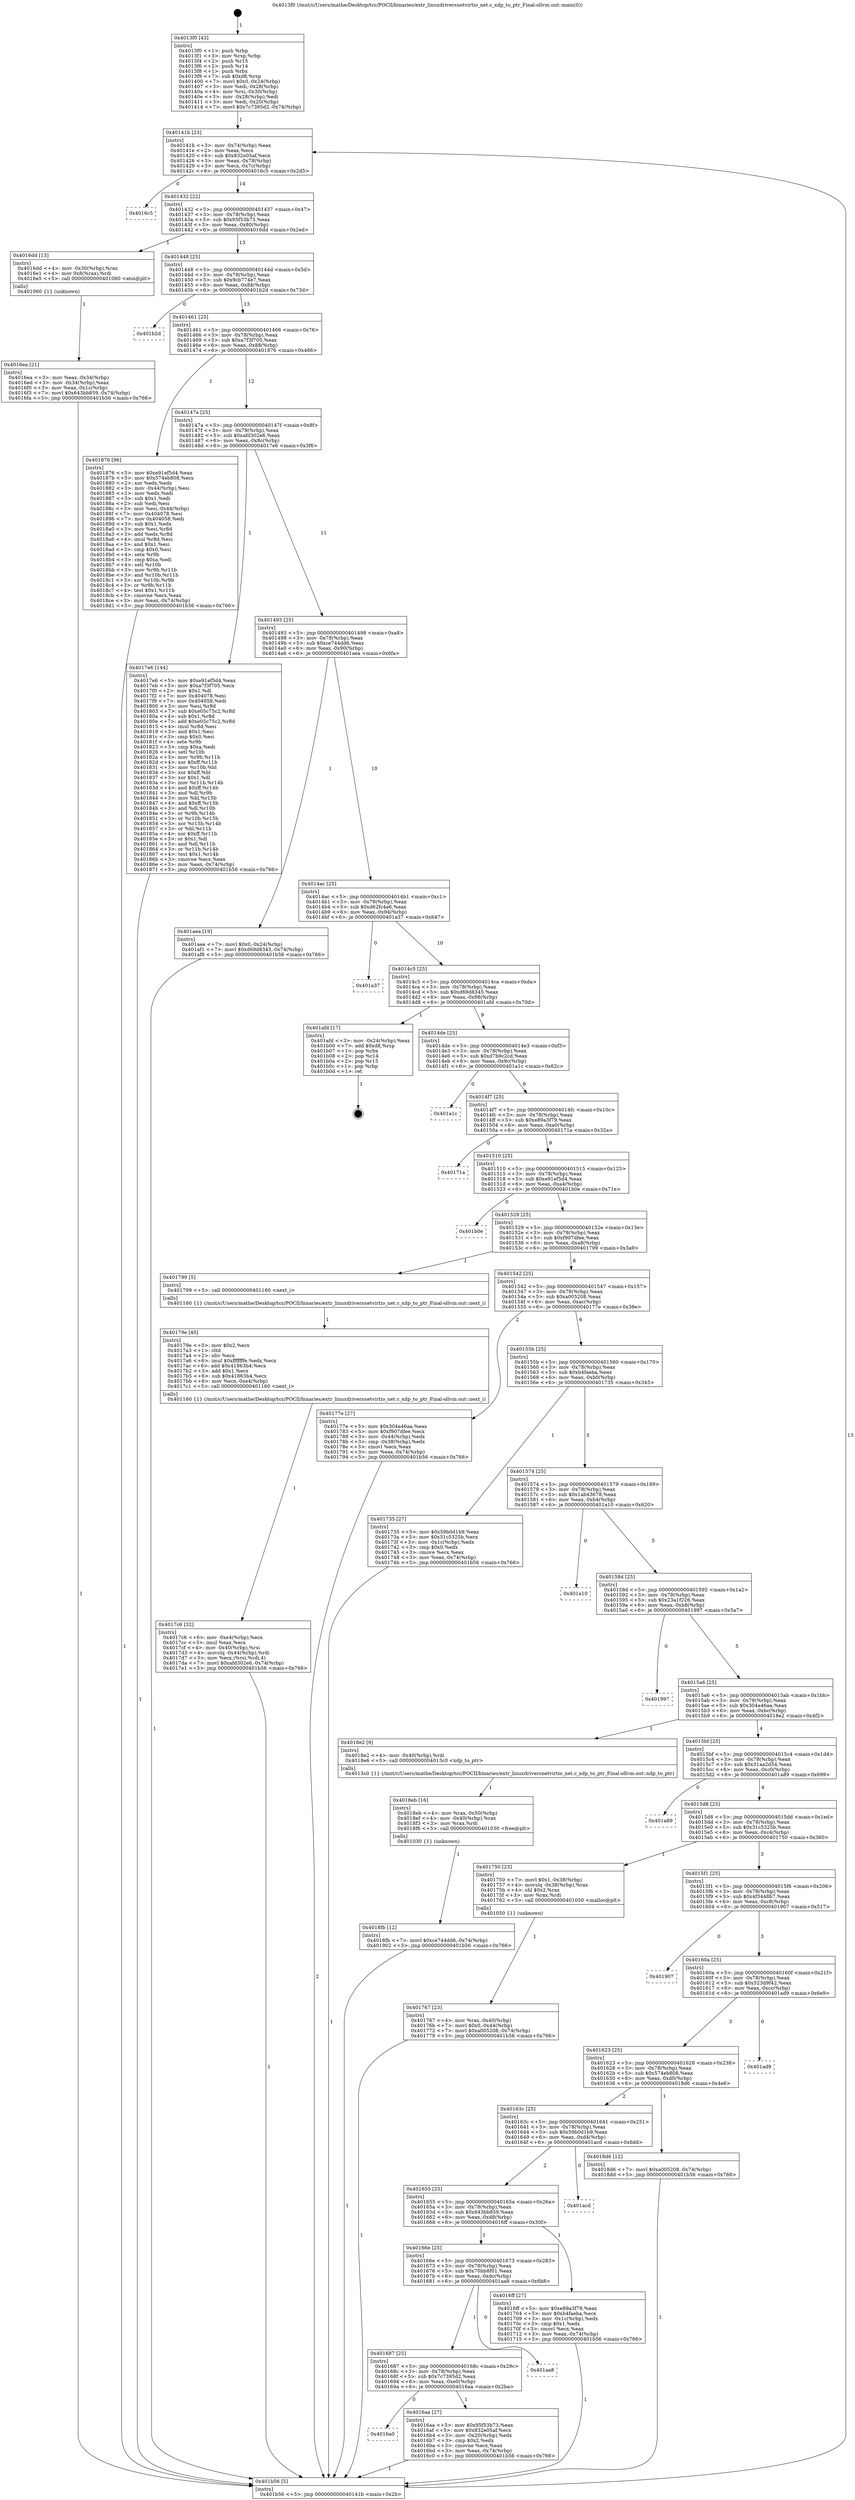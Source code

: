 digraph "0x4013f0" {
  label = "0x4013f0 (/mnt/c/Users/mathe/Desktop/tcc/POCII/binaries/extr_linuxdriversnetvirtio_net.c_xdp_to_ptr_Final-ollvm.out::main(0))"
  labelloc = "t"
  node[shape=record]

  Entry [label="",width=0.3,height=0.3,shape=circle,fillcolor=black,style=filled]
  "0x40141b" [label="{
     0x40141b [23]\l
     | [instrs]\l
     &nbsp;&nbsp;0x40141b \<+3\>: mov -0x74(%rbp),%eax\l
     &nbsp;&nbsp;0x40141e \<+2\>: mov %eax,%ecx\l
     &nbsp;&nbsp;0x401420 \<+6\>: sub $0x832e05af,%ecx\l
     &nbsp;&nbsp;0x401426 \<+3\>: mov %eax,-0x78(%rbp)\l
     &nbsp;&nbsp;0x401429 \<+3\>: mov %ecx,-0x7c(%rbp)\l
     &nbsp;&nbsp;0x40142c \<+6\>: je 00000000004016c5 \<main+0x2d5\>\l
  }"]
  "0x4016c5" [label="{
     0x4016c5\l
  }", style=dashed]
  "0x401432" [label="{
     0x401432 [22]\l
     | [instrs]\l
     &nbsp;&nbsp;0x401432 \<+5\>: jmp 0000000000401437 \<main+0x47\>\l
     &nbsp;&nbsp;0x401437 \<+3\>: mov -0x78(%rbp),%eax\l
     &nbsp;&nbsp;0x40143a \<+5\>: sub $0x95f53b73,%eax\l
     &nbsp;&nbsp;0x40143f \<+3\>: mov %eax,-0x80(%rbp)\l
     &nbsp;&nbsp;0x401442 \<+6\>: je 00000000004016dd \<main+0x2ed\>\l
  }"]
  Exit [label="",width=0.3,height=0.3,shape=circle,fillcolor=black,style=filled,peripheries=2]
  "0x4016dd" [label="{
     0x4016dd [13]\l
     | [instrs]\l
     &nbsp;&nbsp;0x4016dd \<+4\>: mov -0x30(%rbp),%rax\l
     &nbsp;&nbsp;0x4016e1 \<+4\>: mov 0x8(%rax),%rdi\l
     &nbsp;&nbsp;0x4016e5 \<+5\>: call 0000000000401060 \<atoi@plt\>\l
     | [calls]\l
     &nbsp;&nbsp;0x401060 \{1\} (unknown)\l
  }"]
  "0x401448" [label="{
     0x401448 [25]\l
     | [instrs]\l
     &nbsp;&nbsp;0x401448 \<+5\>: jmp 000000000040144d \<main+0x5d\>\l
     &nbsp;&nbsp;0x40144d \<+3\>: mov -0x78(%rbp),%eax\l
     &nbsp;&nbsp;0x401450 \<+5\>: sub $0x9cb774e7,%eax\l
     &nbsp;&nbsp;0x401455 \<+6\>: mov %eax,-0x84(%rbp)\l
     &nbsp;&nbsp;0x40145b \<+6\>: je 0000000000401b2d \<main+0x73d\>\l
  }"]
  "0x4018fb" [label="{
     0x4018fb [12]\l
     | [instrs]\l
     &nbsp;&nbsp;0x4018fb \<+7\>: movl $0xce744dd6,-0x74(%rbp)\l
     &nbsp;&nbsp;0x401902 \<+5\>: jmp 0000000000401b56 \<main+0x766\>\l
  }"]
  "0x401b2d" [label="{
     0x401b2d\l
  }", style=dashed]
  "0x401461" [label="{
     0x401461 [25]\l
     | [instrs]\l
     &nbsp;&nbsp;0x401461 \<+5\>: jmp 0000000000401466 \<main+0x76\>\l
     &nbsp;&nbsp;0x401466 \<+3\>: mov -0x78(%rbp),%eax\l
     &nbsp;&nbsp;0x401469 \<+5\>: sub $0xa7f3f705,%eax\l
     &nbsp;&nbsp;0x40146e \<+6\>: mov %eax,-0x88(%rbp)\l
     &nbsp;&nbsp;0x401474 \<+6\>: je 0000000000401876 \<main+0x486\>\l
  }"]
  "0x4018eb" [label="{
     0x4018eb [16]\l
     | [instrs]\l
     &nbsp;&nbsp;0x4018eb \<+4\>: mov %rax,-0x50(%rbp)\l
     &nbsp;&nbsp;0x4018ef \<+4\>: mov -0x40(%rbp),%rax\l
     &nbsp;&nbsp;0x4018f3 \<+3\>: mov %rax,%rdi\l
     &nbsp;&nbsp;0x4018f6 \<+5\>: call 0000000000401030 \<free@plt\>\l
     | [calls]\l
     &nbsp;&nbsp;0x401030 \{1\} (unknown)\l
  }"]
  "0x401876" [label="{
     0x401876 [96]\l
     | [instrs]\l
     &nbsp;&nbsp;0x401876 \<+5\>: mov $0xe91ef5d4,%eax\l
     &nbsp;&nbsp;0x40187b \<+5\>: mov $0x574eb808,%ecx\l
     &nbsp;&nbsp;0x401880 \<+2\>: xor %edx,%edx\l
     &nbsp;&nbsp;0x401882 \<+3\>: mov -0x44(%rbp),%esi\l
     &nbsp;&nbsp;0x401885 \<+2\>: mov %edx,%edi\l
     &nbsp;&nbsp;0x401887 \<+3\>: sub $0x1,%edi\l
     &nbsp;&nbsp;0x40188a \<+2\>: sub %edi,%esi\l
     &nbsp;&nbsp;0x40188c \<+3\>: mov %esi,-0x44(%rbp)\l
     &nbsp;&nbsp;0x40188f \<+7\>: mov 0x404078,%esi\l
     &nbsp;&nbsp;0x401896 \<+7\>: mov 0x404058,%edi\l
     &nbsp;&nbsp;0x40189d \<+3\>: sub $0x1,%edx\l
     &nbsp;&nbsp;0x4018a0 \<+3\>: mov %esi,%r8d\l
     &nbsp;&nbsp;0x4018a3 \<+3\>: add %edx,%r8d\l
     &nbsp;&nbsp;0x4018a6 \<+4\>: imul %r8d,%esi\l
     &nbsp;&nbsp;0x4018aa \<+3\>: and $0x1,%esi\l
     &nbsp;&nbsp;0x4018ad \<+3\>: cmp $0x0,%esi\l
     &nbsp;&nbsp;0x4018b0 \<+4\>: sete %r9b\l
     &nbsp;&nbsp;0x4018b4 \<+3\>: cmp $0xa,%edi\l
     &nbsp;&nbsp;0x4018b7 \<+4\>: setl %r10b\l
     &nbsp;&nbsp;0x4018bb \<+3\>: mov %r9b,%r11b\l
     &nbsp;&nbsp;0x4018be \<+3\>: and %r10b,%r11b\l
     &nbsp;&nbsp;0x4018c1 \<+3\>: xor %r10b,%r9b\l
     &nbsp;&nbsp;0x4018c4 \<+3\>: or %r9b,%r11b\l
     &nbsp;&nbsp;0x4018c7 \<+4\>: test $0x1,%r11b\l
     &nbsp;&nbsp;0x4018cb \<+3\>: cmovne %ecx,%eax\l
     &nbsp;&nbsp;0x4018ce \<+3\>: mov %eax,-0x74(%rbp)\l
     &nbsp;&nbsp;0x4018d1 \<+5\>: jmp 0000000000401b56 \<main+0x766\>\l
  }"]
  "0x40147a" [label="{
     0x40147a [25]\l
     | [instrs]\l
     &nbsp;&nbsp;0x40147a \<+5\>: jmp 000000000040147f \<main+0x8f\>\l
     &nbsp;&nbsp;0x40147f \<+3\>: mov -0x78(%rbp),%eax\l
     &nbsp;&nbsp;0x401482 \<+5\>: sub $0xafd302e6,%eax\l
     &nbsp;&nbsp;0x401487 \<+6\>: mov %eax,-0x8c(%rbp)\l
     &nbsp;&nbsp;0x40148d \<+6\>: je 00000000004017e6 \<main+0x3f6\>\l
  }"]
  "0x4017c6" [label="{
     0x4017c6 [32]\l
     | [instrs]\l
     &nbsp;&nbsp;0x4017c6 \<+6\>: mov -0xe4(%rbp),%ecx\l
     &nbsp;&nbsp;0x4017cc \<+3\>: imul %eax,%ecx\l
     &nbsp;&nbsp;0x4017cf \<+4\>: mov -0x40(%rbp),%rsi\l
     &nbsp;&nbsp;0x4017d3 \<+4\>: movslq -0x44(%rbp),%rdi\l
     &nbsp;&nbsp;0x4017d7 \<+3\>: mov %ecx,(%rsi,%rdi,4)\l
     &nbsp;&nbsp;0x4017da \<+7\>: movl $0xafd302e6,-0x74(%rbp)\l
     &nbsp;&nbsp;0x4017e1 \<+5\>: jmp 0000000000401b56 \<main+0x766\>\l
  }"]
  "0x4017e6" [label="{
     0x4017e6 [144]\l
     | [instrs]\l
     &nbsp;&nbsp;0x4017e6 \<+5\>: mov $0xe91ef5d4,%eax\l
     &nbsp;&nbsp;0x4017eb \<+5\>: mov $0xa7f3f705,%ecx\l
     &nbsp;&nbsp;0x4017f0 \<+2\>: mov $0x1,%dl\l
     &nbsp;&nbsp;0x4017f2 \<+7\>: mov 0x404078,%esi\l
     &nbsp;&nbsp;0x4017f9 \<+7\>: mov 0x404058,%edi\l
     &nbsp;&nbsp;0x401800 \<+3\>: mov %esi,%r8d\l
     &nbsp;&nbsp;0x401803 \<+7\>: sub $0xe05c75c2,%r8d\l
     &nbsp;&nbsp;0x40180a \<+4\>: sub $0x1,%r8d\l
     &nbsp;&nbsp;0x40180e \<+7\>: add $0xe05c75c2,%r8d\l
     &nbsp;&nbsp;0x401815 \<+4\>: imul %r8d,%esi\l
     &nbsp;&nbsp;0x401819 \<+3\>: and $0x1,%esi\l
     &nbsp;&nbsp;0x40181c \<+3\>: cmp $0x0,%esi\l
     &nbsp;&nbsp;0x40181f \<+4\>: sete %r9b\l
     &nbsp;&nbsp;0x401823 \<+3\>: cmp $0xa,%edi\l
     &nbsp;&nbsp;0x401826 \<+4\>: setl %r10b\l
     &nbsp;&nbsp;0x40182a \<+3\>: mov %r9b,%r11b\l
     &nbsp;&nbsp;0x40182d \<+4\>: xor $0xff,%r11b\l
     &nbsp;&nbsp;0x401831 \<+3\>: mov %r10b,%bl\l
     &nbsp;&nbsp;0x401834 \<+3\>: xor $0xff,%bl\l
     &nbsp;&nbsp;0x401837 \<+3\>: xor $0x1,%dl\l
     &nbsp;&nbsp;0x40183a \<+3\>: mov %r11b,%r14b\l
     &nbsp;&nbsp;0x40183d \<+4\>: and $0xff,%r14b\l
     &nbsp;&nbsp;0x401841 \<+3\>: and %dl,%r9b\l
     &nbsp;&nbsp;0x401844 \<+3\>: mov %bl,%r15b\l
     &nbsp;&nbsp;0x401847 \<+4\>: and $0xff,%r15b\l
     &nbsp;&nbsp;0x40184b \<+3\>: and %dl,%r10b\l
     &nbsp;&nbsp;0x40184e \<+3\>: or %r9b,%r14b\l
     &nbsp;&nbsp;0x401851 \<+3\>: or %r10b,%r15b\l
     &nbsp;&nbsp;0x401854 \<+3\>: xor %r15b,%r14b\l
     &nbsp;&nbsp;0x401857 \<+3\>: or %bl,%r11b\l
     &nbsp;&nbsp;0x40185a \<+4\>: xor $0xff,%r11b\l
     &nbsp;&nbsp;0x40185e \<+3\>: or $0x1,%dl\l
     &nbsp;&nbsp;0x401861 \<+3\>: and %dl,%r11b\l
     &nbsp;&nbsp;0x401864 \<+3\>: or %r11b,%r14b\l
     &nbsp;&nbsp;0x401867 \<+4\>: test $0x1,%r14b\l
     &nbsp;&nbsp;0x40186b \<+3\>: cmovne %ecx,%eax\l
     &nbsp;&nbsp;0x40186e \<+3\>: mov %eax,-0x74(%rbp)\l
     &nbsp;&nbsp;0x401871 \<+5\>: jmp 0000000000401b56 \<main+0x766\>\l
  }"]
  "0x401493" [label="{
     0x401493 [25]\l
     | [instrs]\l
     &nbsp;&nbsp;0x401493 \<+5\>: jmp 0000000000401498 \<main+0xa8\>\l
     &nbsp;&nbsp;0x401498 \<+3\>: mov -0x78(%rbp),%eax\l
     &nbsp;&nbsp;0x40149b \<+5\>: sub $0xce744dd6,%eax\l
     &nbsp;&nbsp;0x4014a0 \<+6\>: mov %eax,-0x90(%rbp)\l
     &nbsp;&nbsp;0x4014a6 \<+6\>: je 0000000000401aea \<main+0x6fa\>\l
  }"]
  "0x40179e" [label="{
     0x40179e [40]\l
     | [instrs]\l
     &nbsp;&nbsp;0x40179e \<+5\>: mov $0x2,%ecx\l
     &nbsp;&nbsp;0x4017a3 \<+1\>: cltd\l
     &nbsp;&nbsp;0x4017a4 \<+2\>: idiv %ecx\l
     &nbsp;&nbsp;0x4017a6 \<+6\>: imul $0xfffffffe,%edx,%ecx\l
     &nbsp;&nbsp;0x4017ac \<+6\>: add $0x41863b4,%ecx\l
     &nbsp;&nbsp;0x4017b2 \<+3\>: add $0x1,%ecx\l
     &nbsp;&nbsp;0x4017b5 \<+6\>: sub $0x41863b4,%ecx\l
     &nbsp;&nbsp;0x4017bb \<+6\>: mov %ecx,-0xe4(%rbp)\l
     &nbsp;&nbsp;0x4017c1 \<+5\>: call 0000000000401160 \<next_i\>\l
     | [calls]\l
     &nbsp;&nbsp;0x401160 \{1\} (/mnt/c/Users/mathe/Desktop/tcc/POCII/binaries/extr_linuxdriversnetvirtio_net.c_xdp_to_ptr_Final-ollvm.out::next_i)\l
  }"]
  "0x401aea" [label="{
     0x401aea [19]\l
     | [instrs]\l
     &nbsp;&nbsp;0x401aea \<+7\>: movl $0x0,-0x24(%rbp)\l
     &nbsp;&nbsp;0x401af1 \<+7\>: movl $0xd69d8345,-0x74(%rbp)\l
     &nbsp;&nbsp;0x401af8 \<+5\>: jmp 0000000000401b56 \<main+0x766\>\l
  }"]
  "0x4014ac" [label="{
     0x4014ac [25]\l
     | [instrs]\l
     &nbsp;&nbsp;0x4014ac \<+5\>: jmp 00000000004014b1 \<main+0xc1\>\l
     &nbsp;&nbsp;0x4014b1 \<+3\>: mov -0x78(%rbp),%eax\l
     &nbsp;&nbsp;0x4014b4 \<+5\>: sub $0xd62fc4a6,%eax\l
     &nbsp;&nbsp;0x4014b9 \<+6\>: mov %eax,-0x94(%rbp)\l
     &nbsp;&nbsp;0x4014bf \<+6\>: je 0000000000401a37 \<main+0x647\>\l
  }"]
  "0x401767" [label="{
     0x401767 [23]\l
     | [instrs]\l
     &nbsp;&nbsp;0x401767 \<+4\>: mov %rax,-0x40(%rbp)\l
     &nbsp;&nbsp;0x40176b \<+7\>: movl $0x0,-0x44(%rbp)\l
     &nbsp;&nbsp;0x401772 \<+7\>: movl $0xa005208,-0x74(%rbp)\l
     &nbsp;&nbsp;0x401779 \<+5\>: jmp 0000000000401b56 \<main+0x766\>\l
  }"]
  "0x401a37" [label="{
     0x401a37\l
  }", style=dashed]
  "0x4014c5" [label="{
     0x4014c5 [25]\l
     | [instrs]\l
     &nbsp;&nbsp;0x4014c5 \<+5\>: jmp 00000000004014ca \<main+0xda\>\l
     &nbsp;&nbsp;0x4014ca \<+3\>: mov -0x78(%rbp),%eax\l
     &nbsp;&nbsp;0x4014cd \<+5\>: sub $0xd69d8345,%eax\l
     &nbsp;&nbsp;0x4014d2 \<+6\>: mov %eax,-0x98(%rbp)\l
     &nbsp;&nbsp;0x4014d8 \<+6\>: je 0000000000401afd \<main+0x70d\>\l
  }"]
  "0x4016ea" [label="{
     0x4016ea [21]\l
     | [instrs]\l
     &nbsp;&nbsp;0x4016ea \<+3\>: mov %eax,-0x34(%rbp)\l
     &nbsp;&nbsp;0x4016ed \<+3\>: mov -0x34(%rbp),%eax\l
     &nbsp;&nbsp;0x4016f0 \<+3\>: mov %eax,-0x1c(%rbp)\l
     &nbsp;&nbsp;0x4016f3 \<+7\>: movl $0x643bb859,-0x74(%rbp)\l
     &nbsp;&nbsp;0x4016fa \<+5\>: jmp 0000000000401b56 \<main+0x766\>\l
  }"]
  "0x401afd" [label="{
     0x401afd [17]\l
     | [instrs]\l
     &nbsp;&nbsp;0x401afd \<+3\>: mov -0x24(%rbp),%eax\l
     &nbsp;&nbsp;0x401b00 \<+7\>: add $0xd8,%rsp\l
     &nbsp;&nbsp;0x401b07 \<+1\>: pop %rbx\l
     &nbsp;&nbsp;0x401b08 \<+2\>: pop %r14\l
     &nbsp;&nbsp;0x401b0a \<+2\>: pop %r15\l
     &nbsp;&nbsp;0x401b0c \<+1\>: pop %rbp\l
     &nbsp;&nbsp;0x401b0d \<+1\>: ret\l
  }"]
  "0x4014de" [label="{
     0x4014de [25]\l
     | [instrs]\l
     &nbsp;&nbsp;0x4014de \<+5\>: jmp 00000000004014e3 \<main+0xf3\>\l
     &nbsp;&nbsp;0x4014e3 \<+3\>: mov -0x78(%rbp),%eax\l
     &nbsp;&nbsp;0x4014e6 \<+5\>: sub $0xd7b9c2cd,%eax\l
     &nbsp;&nbsp;0x4014eb \<+6\>: mov %eax,-0x9c(%rbp)\l
     &nbsp;&nbsp;0x4014f1 \<+6\>: je 0000000000401a1c \<main+0x62c\>\l
  }"]
  "0x4013f0" [label="{
     0x4013f0 [43]\l
     | [instrs]\l
     &nbsp;&nbsp;0x4013f0 \<+1\>: push %rbp\l
     &nbsp;&nbsp;0x4013f1 \<+3\>: mov %rsp,%rbp\l
     &nbsp;&nbsp;0x4013f4 \<+2\>: push %r15\l
     &nbsp;&nbsp;0x4013f6 \<+2\>: push %r14\l
     &nbsp;&nbsp;0x4013f8 \<+1\>: push %rbx\l
     &nbsp;&nbsp;0x4013f9 \<+7\>: sub $0xd8,%rsp\l
     &nbsp;&nbsp;0x401400 \<+7\>: movl $0x0,-0x24(%rbp)\l
     &nbsp;&nbsp;0x401407 \<+3\>: mov %edi,-0x28(%rbp)\l
     &nbsp;&nbsp;0x40140a \<+4\>: mov %rsi,-0x30(%rbp)\l
     &nbsp;&nbsp;0x40140e \<+3\>: mov -0x28(%rbp),%edi\l
     &nbsp;&nbsp;0x401411 \<+3\>: mov %edi,-0x20(%rbp)\l
     &nbsp;&nbsp;0x401414 \<+7\>: movl $0x7c7395d2,-0x74(%rbp)\l
  }"]
  "0x401a1c" [label="{
     0x401a1c\l
  }", style=dashed]
  "0x4014f7" [label="{
     0x4014f7 [25]\l
     | [instrs]\l
     &nbsp;&nbsp;0x4014f7 \<+5\>: jmp 00000000004014fc \<main+0x10c\>\l
     &nbsp;&nbsp;0x4014fc \<+3\>: mov -0x78(%rbp),%eax\l
     &nbsp;&nbsp;0x4014ff \<+5\>: sub $0xe89a3f79,%eax\l
     &nbsp;&nbsp;0x401504 \<+6\>: mov %eax,-0xa0(%rbp)\l
     &nbsp;&nbsp;0x40150a \<+6\>: je 000000000040171a \<main+0x32a\>\l
  }"]
  "0x401b56" [label="{
     0x401b56 [5]\l
     | [instrs]\l
     &nbsp;&nbsp;0x401b56 \<+5\>: jmp 000000000040141b \<main+0x2b\>\l
  }"]
  "0x40171a" [label="{
     0x40171a\l
  }", style=dashed]
  "0x401510" [label="{
     0x401510 [25]\l
     | [instrs]\l
     &nbsp;&nbsp;0x401510 \<+5\>: jmp 0000000000401515 \<main+0x125\>\l
     &nbsp;&nbsp;0x401515 \<+3\>: mov -0x78(%rbp),%eax\l
     &nbsp;&nbsp;0x401518 \<+5\>: sub $0xe91ef5d4,%eax\l
     &nbsp;&nbsp;0x40151d \<+6\>: mov %eax,-0xa4(%rbp)\l
     &nbsp;&nbsp;0x401523 \<+6\>: je 0000000000401b0e \<main+0x71e\>\l
  }"]
  "0x4016a0" [label="{
     0x4016a0\l
  }", style=dashed]
  "0x401b0e" [label="{
     0x401b0e\l
  }", style=dashed]
  "0x401529" [label="{
     0x401529 [25]\l
     | [instrs]\l
     &nbsp;&nbsp;0x401529 \<+5\>: jmp 000000000040152e \<main+0x13e\>\l
     &nbsp;&nbsp;0x40152e \<+3\>: mov -0x78(%rbp),%eax\l
     &nbsp;&nbsp;0x401531 \<+5\>: sub $0xf907dfee,%eax\l
     &nbsp;&nbsp;0x401536 \<+6\>: mov %eax,-0xa8(%rbp)\l
     &nbsp;&nbsp;0x40153c \<+6\>: je 0000000000401799 \<main+0x3a9\>\l
  }"]
  "0x4016aa" [label="{
     0x4016aa [27]\l
     | [instrs]\l
     &nbsp;&nbsp;0x4016aa \<+5\>: mov $0x95f53b73,%eax\l
     &nbsp;&nbsp;0x4016af \<+5\>: mov $0x832e05af,%ecx\l
     &nbsp;&nbsp;0x4016b4 \<+3\>: mov -0x20(%rbp),%edx\l
     &nbsp;&nbsp;0x4016b7 \<+3\>: cmp $0x2,%edx\l
     &nbsp;&nbsp;0x4016ba \<+3\>: cmovne %ecx,%eax\l
     &nbsp;&nbsp;0x4016bd \<+3\>: mov %eax,-0x74(%rbp)\l
     &nbsp;&nbsp;0x4016c0 \<+5\>: jmp 0000000000401b56 \<main+0x766\>\l
  }"]
  "0x401799" [label="{
     0x401799 [5]\l
     | [instrs]\l
     &nbsp;&nbsp;0x401799 \<+5\>: call 0000000000401160 \<next_i\>\l
     | [calls]\l
     &nbsp;&nbsp;0x401160 \{1\} (/mnt/c/Users/mathe/Desktop/tcc/POCII/binaries/extr_linuxdriversnetvirtio_net.c_xdp_to_ptr_Final-ollvm.out::next_i)\l
  }"]
  "0x401542" [label="{
     0x401542 [25]\l
     | [instrs]\l
     &nbsp;&nbsp;0x401542 \<+5\>: jmp 0000000000401547 \<main+0x157\>\l
     &nbsp;&nbsp;0x401547 \<+3\>: mov -0x78(%rbp),%eax\l
     &nbsp;&nbsp;0x40154a \<+5\>: sub $0xa005208,%eax\l
     &nbsp;&nbsp;0x40154f \<+6\>: mov %eax,-0xac(%rbp)\l
     &nbsp;&nbsp;0x401555 \<+6\>: je 000000000040177e \<main+0x38e\>\l
  }"]
  "0x401687" [label="{
     0x401687 [25]\l
     | [instrs]\l
     &nbsp;&nbsp;0x401687 \<+5\>: jmp 000000000040168c \<main+0x29c\>\l
     &nbsp;&nbsp;0x40168c \<+3\>: mov -0x78(%rbp),%eax\l
     &nbsp;&nbsp;0x40168f \<+5\>: sub $0x7c7395d2,%eax\l
     &nbsp;&nbsp;0x401694 \<+6\>: mov %eax,-0xe0(%rbp)\l
     &nbsp;&nbsp;0x40169a \<+6\>: je 00000000004016aa \<main+0x2ba\>\l
  }"]
  "0x40177e" [label="{
     0x40177e [27]\l
     | [instrs]\l
     &nbsp;&nbsp;0x40177e \<+5\>: mov $0x304a46aa,%eax\l
     &nbsp;&nbsp;0x401783 \<+5\>: mov $0xf907dfee,%ecx\l
     &nbsp;&nbsp;0x401788 \<+3\>: mov -0x44(%rbp),%edx\l
     &nbsp;&nbsp;0x40178b \<+3\>: cmp -0x38(%rbp),%edx\l
     &nbsp;&nbsp;0x40178e \<+3\>: cmovl %ecx,%eax\l
     &nbsp;&nbsp;0x401791 \<+3\>: mov %eax,-0x74(%rbp)\l
     &nbsp;&nbsp;0x401794 \<+5\>: jmp 0000000000401b56 \<main+0x766\>\l
  }"]
  "0x40155b" [label="{
     0x40155b [25]\l
     | [instrs]\l
     &nbsp;&nbsp;0x40155b \<+5\>: jmp 0000000000401560 \<main+0x170\>\l
     &nbsp;&nbsp;0x401560 \<+3\>: mov -0x78(%rbp),%eax\l
     &nbsp;&nbsp;0x401563 \<+5\>: sub $0xb4faeba,%eax\l
     &nbsp;&nbsp;0x401568 \<+6\>: mov %eax,-0xb0(%rbp)\l
     &nbsp;&nbsp;0x40156e \<+6\>: je 0000000000401735 \<main+0x345\>\l
  }"]
  "0x401aa8" [label="{
     0x401aa8\l
  }", style=dashed]
  "0x401735" [label="{
     0x401735 [27]\l
     | [instrs]\l
     &nbsp;&nbsp;0x401735 \<+5\>: mov $0x59b0d1b9,%eax\l
     &nbsp;&nbsp;0x40173a \<+5\>: mov $0x31c5325b,%ecx\l
     &nbsp;&nbsp;0x40173f \<+3\>: mov -0x1c(%rbp),%edx\l
     &nbsp;&nbsp;0x401742 \<+3\>: cmp $0x0,%edx\l
     &nbsp;&nbsp;0x401745 \<+3\>: cmove %ecx,%eax\l
     &nbsp;&nbsp;0x401748 \<+3\>: mov %eax,-0x74(%rbp)\l
     &nbsp;&nbsp;0x40174b \<+5\>: jmp 0000000000401b56 \<main+0x766\>\l
  }"]
  "0x401574" [label="{
     0x401574 [25]\l
     | [instrs]\l
     &nbsp;&nbsp;0x401574 \<+5\>: jmp 0000000000401579 \<main+0x189\>\l
     &nbsp;&nbsp;0x401579 \<+3\>: mov -0x78(%rbp),%eax\l
     &nbsp;&nbsp;0x40157c \<+5\>: sub $0x1ab43678,%eax\l
     &nbsp;&nbsp;0x401581 \<+6\>: mov %eax,-0xb4(%rbp)\l
     &nbsp;&nbsp;0x401587 \<+6\>: je 0000000000401a10 \<main+0x620\>\l
  }"]
  "0x40166e" [label="{
     0x40166e [25]\l
     | [instrs]\l
     &nbsp;&nbsp;0x40166e \<+5\>: jmp 0000000000401673 \<main+0x283\>\l
     &nbsp;&nbsp;0x401673 \<+3\>: mov -0x78(%rbp),%eax\l
     &nbsp;&nbsp;0x401676 \<+5\>: sub $0x70bb8f01,%eax\l
     &nbsp;&nbsp;0x40167b \<+6\>: mov %eax,-0xdc(%rbp)\l
     &nbsp;&nbsp;0x401681 \<+6\>: je 0000000000401aa8 \<main+0x6b8\>\l
  }"]
  "0x401a10" [label="{
     0x401a10\l
  }", style=dashed]
  "0x40158d" [label="{
     0x40158d [25]\l
     | [instrs]\l
     &nbsp;&nbsp;0x40158d \<+5\>: jmp 0000000000401592 \<main+0x1a2\>\l
     &nbsp;&nbsp;0x401592 \<+3\>: mov -0x78(%rbp),%eax\l
     &nbsp;&nbsp;0x401595 \<+5\>: sub $0x23a1f226,%eax\l
     &nbsp;&nbsp;0x40159a \<+6\>: mov %eax,-0xb8(%rbp)\l
     &nbsp;&nbsp;0x4015a0 \<+6\>: je 0000000000401997 \<main+0x5a7\>\l
  }"]
  "0x4016ff" [label="{
     0x4016ff [27]\l
     | [instrs]\l
     &nbsp;&nbsp;0x4016ff \<+5\>: mov $0xe89a3f79,%eax\l
     &nbsp;&nbsp;0x401704 \<+5\>: mov $0xb4faeba,%ecx\l
     &nbsp;&nbsp;0x401709 \<+3\>: mov -0x1c(%rbp),%edx\l
     &nbsp;&nbsp;0x40170c \<+3\>: cmp $0x1,%edx\l
     &nbsp;&nbsp;0x40170f \<+3\>: cmovl %ecx,%eax\l
     &nbsp;&nbsp;0x401712 \<+3\>: mov %eax,-0x74(%rbp)\l
     &nbsp;&nbsp;0x401715 \<+5\>: jmp 0000000000401b56 \<main+0x766\>\l
  }"]
  "0x401997" [label="{
     0x401997\l
  }", style=dashed]
  "0x4015a6" [label="{
     0x4015a6 [25]\l
     | [instrs]\l
     &nbsp;&nbsp;0x4015a6 \<+5\>: jmp 00000000004015ab \<main+0x1bb\>\l
     &nbsp;&nbsp;0x4015ab \<+3\>: mov -0x78(%rbp),%eax\l
     &nbsp;&nbsp;0x4015ae \<+5\>: sub $0x304a46aa,%eax\l
     &nbsp;&nbsp;0x4015b3 \<+6\>: mov %eax,-0xbc(%rbp)\l
     &nbsp;&nbsp;0x4015b9 \<+6\>: je 00000000004018e2 \<main+0x4f2\>\l
  }"]
  "0x401655" [label="{
     0x401655 [25]\l
     | [instrs]\l
     &nbsp;&nbsp;0x401655 \<+5\>: jmp 000000000040165a \<main+0x26a\>\l
     &nbsp;&nbsp;0x40165a \<+3\>: mov -0x78(%rbp),%eax\l
     &nbsp;&nbsp;0x40165d \<+5\>: sub $0x643bb859,%eax\l
     &nbsp;&nbsp;0x401662 \<+6\>: mov %eax,-0xd8(%rbp)\l
     &nbsp;&nbsp;0x401668 \<+6\>: je 00000000004016ff \<main+0x30f\>\l
  }"]
  "0x4018e2" [label="{
     0x4018e2 [9]\l
     | [instrs]\l
     &nbsp;&nbsp;0x4018e2 \<+4\>: mov -0x40(%rbp),%rdi\l
     &nbsp;&nbsp;0x4018e6 \<+5\>: call 00000000004013c0 \<xdp_to_ptr\>\l
     | [calls]\l
     &nbsp;&nbsp;0x4013c0 \{1\} (/mnt/c/Users/mathe/Desktop/tcc/POCII/binaries/extr_linuxdriversnetvirtio_net.c_xdp_to_ptr_Final-ollvm.out::xdp_to_ptr)\l
  }"]
  "0x4015bf" [label="{
     0x4015bf [25]\l
     | [instrs]\l
     &nbsp;&nbsp;0x4015bf \<+5\>: jmp 00000000004015c4 \<main+0x1d4\>\l
     &nbsp;&nbsp;0x4015c4 \<+3\>: mov -0x78(%rbp),%eax\l
     &nbsp;&nbsp;0x4015c7 \<+5\>: sub $0x31aa2d54,%eax\l
     &nbsp;&nbsp;0x4015cc \<+6\>: mov %eax,-0xc0(%rbp)\l
     &nbsp;&nbsp;0x4015d2 \<+6\>: je 0000000000401a89 \<main+0x699\>\l
  }"]
  "0x401acd" [label="{
     0x401acd\l
  }", style=dashed]
  "0x401a89" [label="{
     0x401a89\l
  }", style=dashed]
  "0x4015d8" [label="{
     0x4015d8 [25]\l
     | [instrs]\l
     &nbsp;&nbsp;0x4015d8 \<+5\>: jmp 00000000004015dd \<main+0x1ed\>\l
     &nbsp;&nbsp;0x4015dd \<+3\>: mov -0x78(%rbp),%eax\l
     &nbsp;&nbsp;0x4015e0 \<+5\>: sub $0x31c5325b,%eax\l
     &nbsp;&nbsp;0x4015e5 \<+6\>: mov %eax,-0xc4(%rbp)\l
     &nbsp;&nbsp;0x4015eb \<+6\>: je 0000000000401750 \<main+0x360\>\l
  }"]
  "0x40163c" [label="{
     0x40163c [25]\l
     | [instrs]\l
     &nbsp;&nbsp;0x40163c \<+5\>: jmp 0000000000401641 \<main+0x251\>\l
     &nbsp;&nbsp;0x401641 \<+3\>: mov -0x78(%rbp),%eax\l
     &nbsp;&nbsp;0x401644 \<+5\>: sub $0x59b0d1b9,%eax\l
     &nbsp;&nbsp;0x401649 \<+6\>: mov %eax,-0xd4(%rbp)\l
     &nbsp;&nbsp;0x40164f \<+6\>: je 0000000000401acd \<main+0x6dd\>\l
  }"]
  "0x401750" [label="{
     0x401750 [23]\l
     | [instrs]\l
     &nbsp;&nbsp;0x401750 \<+7\>: movl $0x1,-0x38(%rbp)\l
     &nbsp;&nbsp;0x401757 \<+4\>: movslq -0x38(%rbp),%rax\l
     &nbsp;&nbsp;0x40175b \<+4\>: shl $0x2,%rax\l
     &nbsp;&nbsp;0x40175f \<+3\>: mov %rax,%rdi\l
     &nbsp;&nbsp;0x401762 \<+5\>: call 0000000000401050 \<malloc@plt\>\l
     | [calls]\l
     &nbsp;&nbsp;0x401050 \{1\} (unknown)\l
  }"]
  "0x4015f1" [label="{
     0x4015f1 [25]\l
     | [instrs]\l
     &nbsp;&nbsp;0x4015f1 \<+5\>: jmp 00000000004015f6 \<main+0x206\>\l
     &nbsp;&nbsp;0x4015f6 \<+3\>: mov -0x78(%rbp),%eax\l
     &nbsp;&nbsp;0x4015f9 \<+5\>: sub $0x4f3448b7,%eax\l
     &nbsp;&nbsp;0x4015fe \<+6\>: mov %eax,-0xc8(%rbp)\l
     &nbsp;&nbsp;0x401604 \<+6\>: je 0000000000401907 \<main+0x517\>\l
  }"]
  "0x4018d6" [label="{
     0x4018d6 [12]\l
     | [instrs]\l
     &nbsp;&nbsp;0x4018d6 \<+7\>: movl $0xa005208,-0x74(%rbp)\l
     &nbsp;&nbsp;0x4018dd \<+5\>: jmp 0000000000401b56 \<main+0x766\>\l
  }"]
  "0x401907" [label="{
     0x401907\l
  }", style=dashed]
  "0x40160a" [label="{
     0x40160a [25]\l
     | [instrs]\l
     &nbsp;&nbsp;0x40160a \<+5\>: jmp 000000000040160f \<main+0x21f\>\l
     &nbsp;&nbsp;0x40160f \<+3\>: mov -0x78(%rbp),%eax\l
     &nbsp;&nbsp;0x401612 \<+5\>: sub $0x523d9f42,%eax\l
     &nbsp;&nbsp;0x401617 \<+6\>: mov %eax,-0xcc(%rbp)\l
     &nbsp;&nbsp;0x40161d \<+6\>: je 0000000000401ad9 \<main+0x6e9\>\l
  }"]
  "0x401623" [label="{
     0x401623 [25]\l
     | [instrs]\l
     &nbsp;&nbsp;0x401623 \<+5\>: jmp 0000000000401628 \<main+0x238\>\l
     &nbsp;&nbsp;0x401628 \<+3\>: mov -0x78(%rbp),%eax\l
     &nbsp;&nbsp;0x40162b \<+5\>: sub $0x574eb808,%eax\l
     &nbsp;&nbsp;0x401630 \<+6\>: mov %eax,-0xd0(%rbp)\l
     &nbsp;&nbsp;0x401636 \<+6\>: je 00000000004018d6 \<main+0x4e6\>\l
  }"]
  "0x401ad9" [label="{
     0x401ad9\l
  }", style=dashed]
  Entry -> "0x4013f0" [label=" 1"]
  "0x40141b" -> "0x4016c5" [label=" 0"]
  "0x40141b" -> "0x401432" [label=" 14"]
  "0x401afd" -> Exit [label=" 1"]
  "0x401432" -> "0x4016dd" [label=" 1"]
  "0x401432" -> "0x401448" [label=" 13"]
  "0x401aea" -> "0x401b56" [label=" 1"]
  "0x401448" -> "0x401b2d" [label=" 0"]
  "0x401448" -> "0x401461" [label=" 13"]
  "0x4018fb" -> "0x401b56" [label=" 1"]
  "0x401461" -> "0x401876" [label=" 1"]
  "0x401461" -> "0x40147a" [label=" 12"]
  "0x4018eb" -> "0x4018fb" [label=" 1"]
  "0x40147a" -> "0x4017e6" [label=" 1"]
  "0x40147a" -> "0x401493" [label=" 11"]
  "0x4018e2" -> "0x4018eb" [label=" 1"]
  "0x401493" -> "0x401aea" [label=" 1"]
  "0x401493" -> "0x4014ac" [label=" 10"]
  "0x4018d6" -> "0x401b56" [label=" 1"]
  "0x4014ac" -> "0x401a37" [label=" 0"]
  "0x4014ac" -> "0x4014c5" [label=" 10"]
  "0x401876" -> "0x401b56" [label=" 1"]
  "0x4014c5" -> "0x401afd" [label=" 1"]
  "0x4014c5" -> "0x4014de" [label=" 9"]
  "0x4017e6" -> "0x401b56" [label=" 1"]
  "0x4014de" -> "0x401a1c" [label=" 0"]
  "0x4014de" -> "0x4014f7" [label=" 9"]
  "0x4017c6" -> "0x401b56" [label=" 1"]
  "0x4014f7" -> "0x40171a" [label=" 0"]
  "0x4014f7" -> "0x401510" [label=" 9"]
  "0x40179e" -> "0x4017c6" [label=" 1"]
  "0x401510" -> "0x401b0e" [label=" 0"]
  "0x401510" -> "0x401529" [label=" 9"]
  "0x401799" -> "0x40179e" [label=" 1"]
  "0x401529" -> "0x401799" [label=" 1"]
  "0x401529" -> "0x401542" [label=" 8"]
  "0x40177e" -> "0x401b56" [label=" 2"]
  "0x401542" -> "0x40177e" [label=" 2"]
  "0x401542" -> "0x40155b" [label=" 6"]
  "0x401750" -> "0x401767" [label=" 1"]
  "0x40155b" -> "0x401735" [label=" 1"]
  "0x40155b" -> "0x401574" [label=" 5"]
  "0x401735" -> "0x401b56" [label=" 1"]
  "0x401574" -> "0x401a10" [label=" 0"]
  "0x401574" -> "0x40158d" [label=" 5"]
  "0x4016ea" -> "0x401b56" [label=" 1"]
  "0x40158d" -> "0x401997" [label=" 0"]
  "0x40158d" -> "0x4015a6" [label=" 5"]
  "0x4016dd" -> "0x4016ea" [label=" 1"]
  "0x4015a6" -> "0x4018e2" [label=" 1"]
  "0x4015a6" -> "0x4015bf" [label=" 4"]
  "0x4013f0" -> "0x40141b" [label=" 1"]
  "0x4015bf" -> "0x401a89" [label=" 0"]
  "0x4015bf" -> "0x4015d8" [label=" 4"]
  "0x4016aa" -> "0x401b56" [label=" 1"]
  "0x4015d8" -> "0x401750" [label=" 1"]
  "0x4015d8" -> "0x4015f1" [label=" 3"]
  "0x401687" -> "0x4016aa" [label=" 1"]
  "0x4015f1" -> "0x401907" [label=" 0"]
  "0x4015f1" -> "0x40160a" [label=" 3"]
  "0x401767" -> "0x401b56" [label=" 1"]
  "0x40160a" -> "0x401ad9" [label=" 0"]
  "0x40160a" -> "0x401623" [label=" 3"]
  "0x40166e" -> "0x401687" [label=" 1"]
  "0x401623" -> "0x4018d6" [label=" 1"]
  "0x401623" -> "0x40163c" [label=" 2"]
  "0x401687" -> "0x4016a0" [label=" 0"]
  "0x40163c" -> "0x401acd" [label=" 0"]
  "0x40163c" -> "0x401655" [label=" 2"]
  "0x401b56" -> "0x40141b" [label=" 13"]
  "0x401655" -> "0x4016ff" [label=" 1"]
  "0x401655" -> "0x40166e" [label=" 1"]
  "0x4016ff" -> "0x401b56" [label=" 1"]
  "0x40166e" -> "0x401aa8" [label=" 0"]
}

